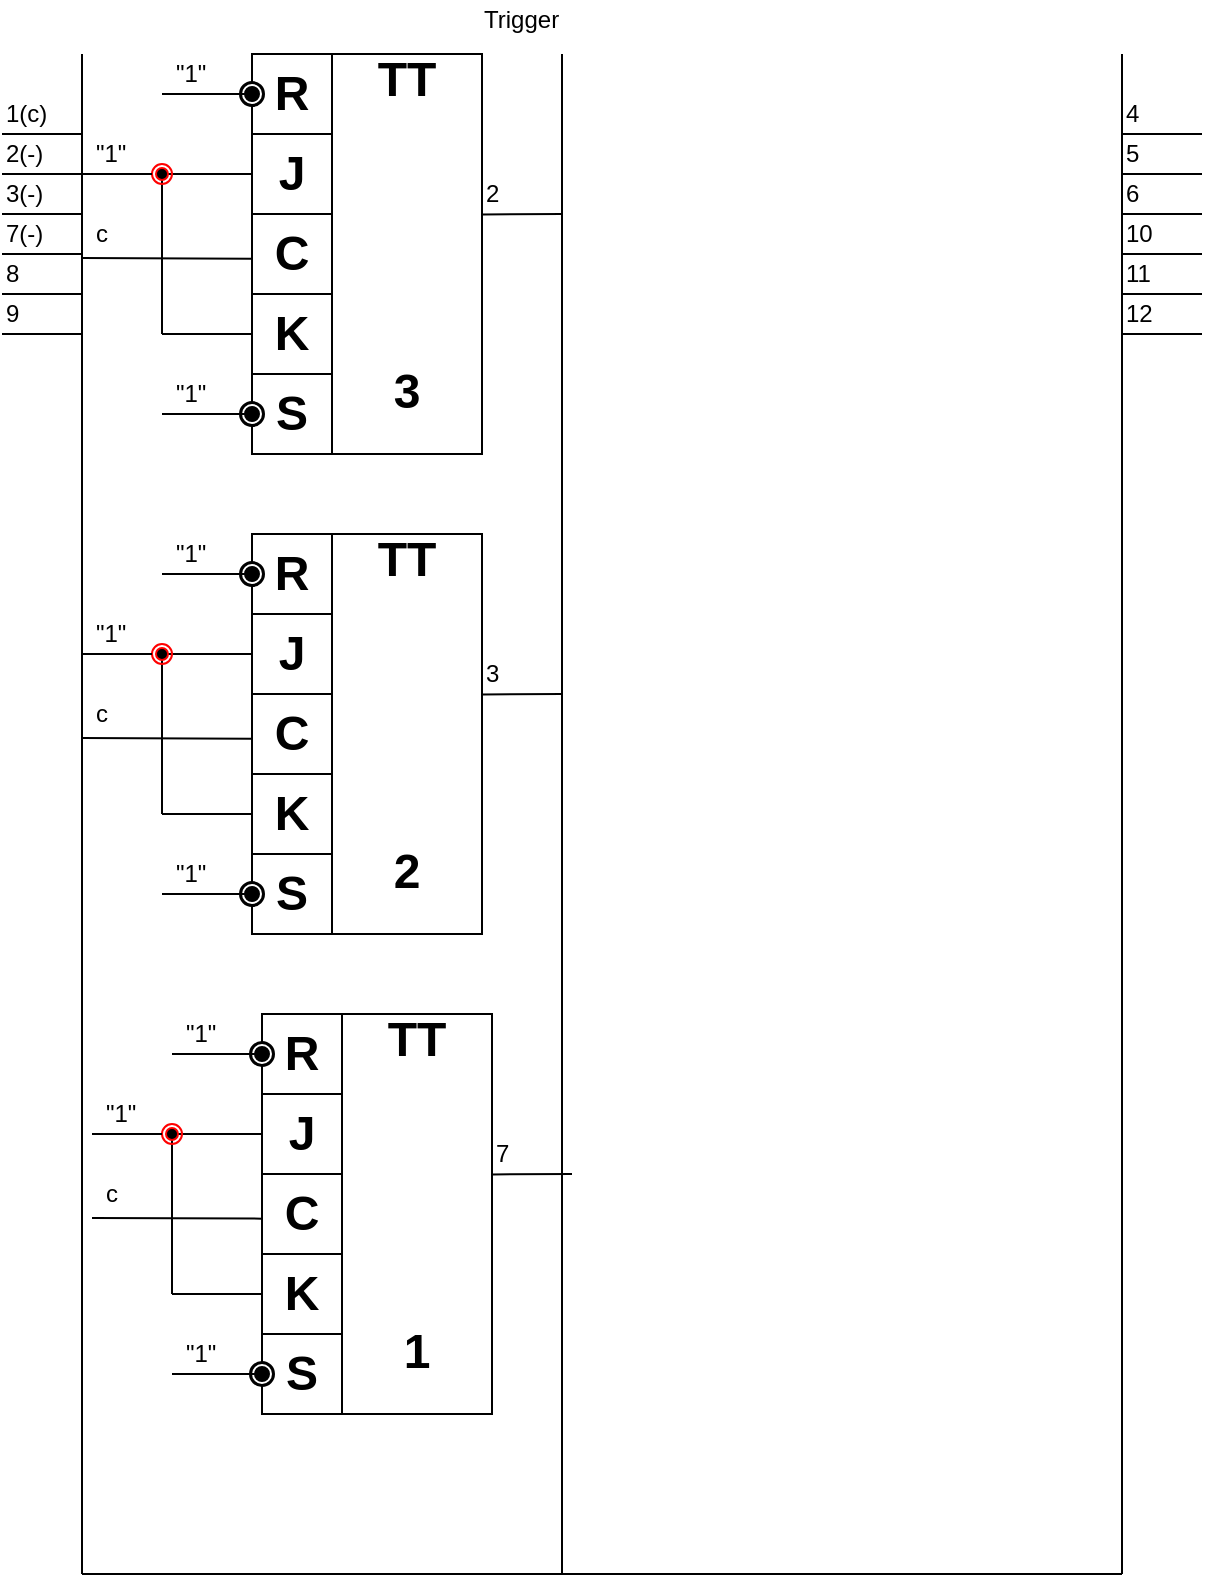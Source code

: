 <mxfile version="12.2.0" type="github" pages="1">
  <diagram name="Page-1" id="2a216829-ef6e-dabb-86c1-c78162f3ba2b">
    <mxGraphModel dx="1656" dy="860" grid="1" gridSize="10" guides="1" tooltips="1" connect="1" arrows="1" fold="1" page="1" pageScale="1" pageWidth="850" pageHeight="1100" background="#ffffff" math="0" shadow="0">
      <root>
        <mxCell id="0"/>
        <mxCell id="1" parent="0"/>
        <mxCell id="k1dP0LPrzY52dlOJO-ra-1" value="" style="endArrow=none;html=1;" parent="1" edge="1">
          <mxGeometry width="50" height="50" relative="1" as="geometry">
            <mxPoint x="80" y="800" as="sourcePoint"/>
            <mxPoint x="80" y="40" as="targetPoint"/>
          </mxGeometry>
        </mxCell>
        <mxCell id="k1dP0LPrzY52dlOJO-ra-2" value="" style="endArrow=none;html=1;" parent="1" edge="1">
          <mxGeometry width="50" height="50" relative="1" as="geometry">
            <mxPoint x="80" y="800" as="sourcePoint"/>
            <mxPoint x="600" y="800" as="targetPoint"/>
          </mxGeometry>
        </mxCell>
        <mxCell id="k1dP0LPrzY52dlOJO-ra-4" value="" style="endArrow=none;html=1;" parent="1" edge="1">
          <mxGeometry width="50" height="50" relative="1" as="geometry">
            <mxPoint x="600" y="800" as="sourcePoint"/>
            <mxPoint x="600" y="40" as="targetPoint"/>
          </mxGeometry>
        </mxCell>
        <mxCell id="k1dP0LPrzY52dlOJO-ra-5" value="Trigger&lt;br&gt;" style="text;html=1;resizable=0;points=[];autosize=1;align=left;verticalAlign=top;spacingTop=-4;" parent="1" vertex="1">
          <mxGeometry x="279" y="13" width="50" height="20" as="geometry"/>
        </mxCell>
        <mxCell id="k1dP0LPrzY52dlOJO-ra-6" value="&lt;h1 style=&quot;line-height: 80%&quot;&gt;&amp;nbsp; &amp;nbsp; &amp;nbsp; TT&lt;/h1&gt;&lt;div&gt;&lt;br&gt;&lt;/div&gt;&lt;div&gt;&lt;br&gt;&lt;/div&gt;&lt;div&gt;&lt;br&gt;&lt;/div&gt;&lt;div&gt;&lt;br&gt;&lt;/div&gt;&lt;div&gt;&lt;br&gt;&lt;/div&gt;&lt;div&gt;&amp;nbsp;&lt;/div&gt;&lt;div&gt;&lt;br&gt;&lt;/div&gt;&lt;h1&gt;&amp;nbsp; &amp;nbsp; &amp;nbsp; 3&lt;/h1&gt;&lt;div&gt;&lt;br&gt;&lt;/div&gt;" style="rounded=0;whiteSpace=wrap;html=1;" parent="1" vertex="1">
          <mxGeometry x="165" y="40" width="115" height="200" as="geometry"/>
        </mxCell>
        <mxCell id="k1dP0LPrzY52dlOJO-ra-7" value="&lt;h1&gt;R&lt;/h1&gt;" style="rounded=0;whiteSpace=wrap;html=1;" parent="1" vertex="1">
          <mxGeometry x="165" y="40" width="40" height="40" as="geometry"/>
        </mxCell>
        <mxCell id="k1dP0LPrzY52dlOJO-ra-8" value="&lt;h1&gt;J&lt;/h1&gt;" style="rounded=0;whiteSpace=wrap;html=1;" parent="1" vertex="1">
          <mxGeometry x="165" y="80" width="40" height="40" as="geometry"/>
        </mxCell>
        <mxCell id="k1dP0LPrzY52dlOJO-ra-9" value="&lt;h1&gt;C&lt;/h1&gt;" style="rounded=0;whiteSpace=wrap;html=1;" parent="1" vertex="1">
          <mxGeometry x="165" y="120" width="40" height="40" as="geometry"/>
        </mxCell>
        <mxCell id="k1dP0LPrzY52dlOJO-ra-10" value="&lt;h1&gt;K&lt;/h1&gt;" style="rounded=0;whiteSpace=wrap;html=1;" parent="1" vertex="1">
          <mxGeometry x="165" y="160" width="40" height="40" as="geometry"/>
        </mxCell>
        <mxCell id="k1dP0LPrzY52dlOJO-ra-11" value="&lt;h1&gt;S&lt;/h1&gt;" style="rounded=0;whiteSpace=wrap;html=1;" parent="1" vertex="1">
          <mxGeometry x="165" y="200" width="40" height="40" as="geometry"/>
        </mxCell>
        <mxCell id="k1dP0LPrzY52dlOJO-ra-12" value="" style="endArrow=none;html=1;entryX=0;entryY=0.5;entryDx=0;entryDy=0;" parent="1" target="k1dP0LPrzY52dlOJO-ra-8" edge="1" source="WL3TQ0erAcFO7EWSoYhy-1">
          <mxGeometry width="50" height="50" relative="1" as="geometry">
            <mxPoint x="80" y="100" as="sourcePoint"/>
            <mxPoint x="120" y="100" as="targetPoint"/>
            <Array as="points">
              <mxPoint x="120" y="100"/>
            </Array>
          </mxGeometry>
        </mxCell>
        <mxCell id="k1dP0LPrzY52dlOJO-ra-13" value="" style="shape=mxgraph.bpmn.shape;html=1;verticalLabelPosition=bottom;labelBackgroundColor=#ffffff;verticalAlign=top;align=center;perimeter=ellipsePerimeter;outlineConnect=0;outline=end;symbol=terminate;" parent="1" vertex="1">
          <mxGeometry x="160" y="55" width="10" height="10" as="geometry"/>
        </mxCell>
        <mxCell id="k1dP0LPrzY52dlOJO-ra-14" value="" style="shape=mxgraph.bpmn.shape;html=1;verticalLabelPosition=bottom;labelBackgroundColor=#ffffff;verticalAlign=top;align=center;perimeter=ellipsePerimeter;outlineConnect=0;outline=end;symbol=terminate;" parent="1" vertex="1">
          <mxGeometry x="160" y="215" width="10" height="10" as="geometry"/>
        </mxCell>
        <mxCell id="k1dP0LPrzY52dlOJO-ra-16" value="" style="endArrow=none;html=1;" parent="1" edge="1">
          <mxGeometry width="50" height="50" relative="1" as="geometry">
            <mxPoint x="120" y="180" as="sourcePoint"/>
            <mxPoint x="120" y="100" as="targetPoint"/>
          </mxGeometry>
        </mxCell>
        <mxCell id="k1dP0LPrzY52dlOJO-ra-17" value="" style="endArrow=none;html=1;entryX=0;entryY=0.5;entryDx=0;entryDy=0;" parent="1" target="k1dP0LPrzY52dlOJO-ra-10" edge="1">
          <mxGeometry width="50" height="50" relative="1" as="geometry">
            <mxPoint x="120" y="180" as="sourcePoint"/>
            <mxPoint x="120" y="100" as="targetPoint"/>
          </mxGeometry>
        </mxCell>
        <mxCell id="k1dP0LPrzY52dlOJO-ra-18" value="" style="endArrow=none;html=1;entryX=0;entryY=0.5;entryDx=0;entryDy=0;" parent="1" edge="1">
          <mxGeometry width="50" height="50" relative="1" as="geometry">
            <mxPoint x="120" y="220" as="sourcePoint"/>
            <mxPoint x="165" y="220" as="targetPoint"/>
          </mxGeometry>
        </mxCell>
        <mxCell id="k1dP0LPrzY52dlOJO-ra-19" value="&quot;1&quot;" style="text;html=1;resizable=0;points=[];autosize=1;align=left;verticalAlign=top;spacingTop=-4;" parent="1" vertex="1">
          <mxGeometry x="125" y="200" width="30" height="20" as="geometry"/>
        </mxCell>
        <mxCell id="k1dP0LPrzY52dlOJO-ra-20" value="" style="endArrow=none;html=1;entryX=0;entryY=0.5;entryDx=0;entryDy=0;" parent="1" edge="1">
          <mxGeometry width="50" height="50" relative="1" as="geometry">
            <mxPoint x="120" y="60" as="sourcePoint"/>
            <mxPoint x="165" y="60" as="targetPoint"/>
          </mxGeometry>
        </mxCell>
        <mxCell id="k1dP0LPrzY52dlOJO-ra-21" value="&quot;1&quot;" style="text;html=1;resizable=0;points=[];autosize=1;align=left;verticalAlign=top;spacingTop=-4;" parent="1" vertex="1">
          <mxGeometry x="125" y="40" width="30" height="20" as="geometry"/>
        </mxCell>
        <mxCell id="k1dP0LPrzY52dlOJO-ra-22" value="&quot;1&quot;" style="text;html=1;resizable=0;points=[];autosize=1;align=left;verticalAlign=top;spacingTop=-4;" parent="1" vertex="1">
          <mxGeometry x="85" y="80" width="30" height="20" as="geometry"/>
        </mxCell>
        <mxCell id="k1dP0LPrzY52dlOJO-ra-23" value="" style="endArrow=none;html=1;" parent="1" edge="1">
          <mxGeometry width="50" height="50" relative="1" as="geometry">
            <mxPoint x="40" y="80" as="sourcePoint"/>
            <mxPoint x="80" y="80" as="targetPoint"/>
          </mxGeometry>
        </mxCell>
        <mxCell id="k1dP0LPrzY52dlOJO-ra-24" value="" style="endArrow=none;html=1;" parent="1" edge="1">
          <mxGeometry width="50" height="50" relative="1" as="geometry">
            <mxPoint x="40" y="100" as="sourcePoint"/>
            <mxPoint x="80" y="100" as="targetPoint"/>
          </mxGeometry>
        </mxCell>
        <mxCell id="k1dP0LPrzY52dlOJO-ra-25" value="" style="endArrow=none;html=1;" parent="1" edge="1">
          <mxGeometry width="50" height="50" relative="1" as="geometry">
            <mxPoint x="40" y="120" as="sourcePoint"/>
            <mxPoint x="80" y="120" as="targetPoint"/>
          </mxGeometry>
        </mxCell>
        <mxCell id="k1dP0LPrzY52dlOJO-ra-26" value="" style="endArrow=none;html=1;" parent="1" edge="1">
          <mxGeometry width="50" height="50" relative="1" as="geometry">
            <mxPoint x="40" y="140" as="sourcePoint"/>
            <mxPoint x="80" y="140" as="targetPoint"/>
          </mxGeometry>
        </mxCell>
        <mxCell id="k1dP0LPrzY52dlOJO-ra-27" value="" style="endArrow=none;html=1;" parent="1" edge="1">
          <mxGeometry width="50" height="50" relative="1" as="geometry">
            <mxPoint x="40" y="160" as="sourcePoint"/>
            <mxPoint x="80" y="160" as="targetPoint"/>
          </mxGeometry>
        </mxCell>
        <mxCell id="k1dP0LPrzY52dlOJO-ra-28" value="" style="endArrow=none;html=1;" parent="1" edge="1">
          <mxGeometry width="50" height="50" relative="1" as="geometry">
            <mxPoint x="40" y="180.0" as="sourcePoint"/>
            <mxPoint x="80" y="180.0" as="targetPoint"/>
          </mxGeometry>
        </mxCell>
        <mxCell id="k1dP0LPrzY52dlOJO-ra-29" value="1(c)" style="text;html=1;resizable=0;points=[];autosize=1;align=left;verticalAlign=top;spacingTop=-4;" parent="1" vertex="1">
          <mxGeometry x="40" y="60" width="40" height="20" as="geometry"/>
        </mxCell>
        <mxCell id="k1dP0LPrzY52dlOJO-ra-30" value="2(-)" style="text;html=1;resizable=0;points=[];autosize=1;align=left;verticalAlign=top;spacingTop=-4;" parent="1" vertex="1">
          <mxGeometry x="40" y="80" width="30" height="20" as="geometry"/>
        </mxCell>
        <mxCell id="k1dP0LPrzY52dlOJO-ra-31" value="3(-)" style="text;html=1;resizable=0;points=[];autosize=1;align=left;verticalAlign=top;spacingTop=-4;" parent="1" vertex="1">
          <mxGeometry x="40" y="100" width="30" height="20" as="geometry"/>
        </mxCell>
        <mxCell id="k1dP0LPrzY52dlOJO-ra-32" value="7(-)" style="text;html=1;resizable=0;points=[];autosize=1;align=left;verticalAlign=top;spacingTop=-4;" parent="1" vertex="1">
          <mxGeometry x="40" y="120" width="30" height="20" as="geometry"/>
        </mxCell>
        <mxCell id="k1dP0LPrzY52dlOJO-ra-33" value="8" style="text;html=1;resizable=0;points=[];autosize=1;align=left;verticalAlign=top;spacingTop=-4;" parent="1" vertex="1">
          <mxGeometry x="40" y="140" width="20" height="20" as="geometry"/>
        </mxCell>
        <mxCell id="k1dP0LPrzY52dlOJO-ra-35" value="9" style="text;html=1;resizable=0;points=[];autosize=1;align=left;verticalAlign=top;spacingTop=-4;" parent="1" vertex="1">
          <mxGeometry x="40" y="160" width="20" height="20" as="geometry"/>
        </mxCell>
        <mxCell id="k1dP0LPrzY52dlOJO-ra-36" value="" style="endArrow=none;html=1;" parent="1" edge="1">
          <mxGeometry width="50" height="50" relative="1" as="geometry">
            <mxPoint x="600" y="80" as="sourcePoint"/>
            <mxPoint x="640" y="80" as="targetPoint"/>
          </mxGeometry>
        </mxCell>
        <mxCell id="k1dP0LPrzY52dlOJO-ra-37" value="" style="endArrow=none;html=1;" parent="1" edge="1">
          <mxGeometry width="50" height="50" relative="1" as="geometry">
            <mxPoint x="600" y="100" as="sourcePoint"/>
            <mxPoint x="640" y="100" as="targetPoint"/>
          </mxGeometry>
        </mxCell>
        <mxCell id="k1dP0LPrzY52dlOJO-ra-38" value="" style="endArrow=none;html=1;" parent="1" edge="1">
          <mxGeometry width="50" height="50" relative="1" as="geometry">
            <mxPoint x="600" y="120" as="sourcePoint"/>
            <mxPoint x="640" y="120" as="targetPoint"/>
          </mxGeometry>
        </mxCell>
        <mxCell id="k1dP0LPrzY52dlOJO-ra-39" value="" style="endArrow=none;html=1;" parent="1" edge="1">
          <mxGeometry width="50" height="50" relative="1" as="geometry">
            <mxPoint x="600" y="140" as="sourcePoint"/>
            <mxPoint x="640" y="140" as="targetPoint"/>
          </mxGeometry>
        </mxCell>
        <mxCell id="k1dP0LPrzY52dlOJO-ra-40" value="" style="endArrow=none;html=1;" parent="1" edge="1">
          <mxGeometry width="50" height="50" relative="1" as="geometry">
            <mxPoint x="600" y="160" as="sourcePoint"/>
            <mxPoint x="640" y="160" as="targetPoint"/>
          </mxGeometry>
        </mxCell>
        <mxCell id="k1dP0LPrzY52dlOJO-ra-41" value="" style="endArrow=none;html=1;" parent="1" edge="1">
          <mxGeometry width="50" height="50" relative="1" as="geometry">
            <mxPoint x="600" y="180" as="sourcePoint"/>
            <mxPoint x="640" y="180" as="targetPoint"/>
          </mxGeometry>
        </mxCell>
        <mxCell id="k1dP0LPrzY52dlOJO-ra-42" value="4" style="text;html=1;resizable=0;points=[];autosize=1;align=left;verticalAlign=top;spacingTop=-4;" parent="1" vertex="1">
          <mxGeometry x="600" y="60" width="20" height="20" as="geometry"/>
        </mxCell>
        <mxCell id="k1dP0LPrzY52dlOJO-ra-43" value="5" style="text;html=1;resizable=0;points=[];autosize=1;align=left;verticalAlign=top;spacingTop=-4;" parent="1" vertex="1">
          <mxGeometry x="600" y="80" width="20" height="20" as="geometry"/>
        </mxCell>
        <mxCell id="k1dP0LPrzY52dlOJO-ra-44" value="6" style="text;html=1;resizable=0;points=[];autosize=1;align=left;verticalAlign=top;spacingTop=-4;" parent="1" vertex="1">
          <mxGeometry x="600" y="100" width="20" height="20" as="geometry"/>
        </mxCell>
        <mxCell id="k1dP0LPrzY52dlOJO-ra-45" value="10" style="text;html=1;resizable=0;points=[];autosize=1;align=left;verticalAlign=top;spacingTop=-4;" parent="1" vertex="1">
          <mxGeometry x="600" y="120" width="30" height="20" as="geometry"/>
        </mxCell>
        <mxCell id="k1dP0LPrzY52dlOJO-ra-46" value="11" style="text;html=1;resizable=0;points=[];autosize=1;align=left;verticalAlign=top;spacingTop=-4;" parent="1" vertex="1">
          <mxGeometry x="600" y="140" width="30" height="20" as="geometry"/>
        </mxCell>
        <mxCell id="k1dP0LPrzY52dlOJO-ra-47" value="12" style="text;html=1;resizable=0;points=[];autosize=1;align=left;verticalAlign=top;spacingTop=-4;" parent="1" vertex="1">
          <mxGeometry x="600" y="160" width="30" height="20" as="geometry"/>
        </mxCell>
        <mxCell id="WL3TQ0erAcFO7EWSoYhy-1" value="" style="ellipse;html=1;shape=endState;fillColor=#000000;strokeColor=#ff0000;" vertex="1" parent="1">
          <mxGeometry x="115" y="95" width="10" height="10" as="geometry"/>
        </mxCell>
        <mxCell id="WL3TQ0erAcFO7EWSoYhy-2" value="" style="endArrow=none;html=1;entryX=0;entryY=0.5;entryDx=0;entryDy=0;" edge="1" parent="1" target="WL3TQ0erAcFO7EWSoYhy-1">
          <mxGeometry width="50" height="50" relative="1" as="geometry">
            <mxPoint x="80.0" y="100" as="sourcePoint"/>
            <mxPoint x="165" y="100" as="targetPoint"/>
            <Array as="points"/>
          </mxGeometry>
        </mxCell>
        <mxCell id="WL3TQ0erAcFO7EWSoYhy-3" value="" style="endArrow=none;html=1;entryX=0.002;entryY=0.558;entryDx=0;entryDy=0;entryPerimeter=0;" edge="1" parent="1" target="k1dP0LPrzY52dlOJO-ra-9">
          <mxGeometry width="50" height="50" relative="1" as="geometry">
            <mxPoint x="80" y="142" as="sourcePoint"/>
            <mxPoint x="150" y="110" as="targetPoint"/>
          </mxGeometry>
        </mxCell>
        <mxCell id="WL3TQ0erAcFO7EWSoYhy-4" value="c" style="text;html=1;resizable=0;points=[];autosize=1;align=left;verticalAlign=top;spacingTop=-4;" vertex="1" parent="1">
          <mxGeometry x="85" y="120" width="20" height="20" as="geometry"/>
        </mxCell>
        <mxCell id="WL3TQ0erAcFO7EWSoYhy-6" value="" style="endArrow=none;html=1;exitX=1.001;exitY=0.401;exitDx=0;exitDy=0;exitPerimeter=0;" edge="1" parent="1" source="k1dP0LPrzY52dlOJO-ra-6">
          <mxGeometry width="50" height="50" relative="1" as="geometry">
            <mxPoint x="280" y="160" as="sourcePoint"/>
            <mxPoint x="320" y="120" as="targetPoint"/>
          </mxGeometry>
        </mxCell>
        <mxCell id="WL3TQ0erAcFO7EWSoYhy-7" value="2" style="text;html=1;resizable=0;points=[];autosize=1;align=left;verticalAlign=top;spacingTop=-4;" vertex="1" parent="1">
          <mxGeometry x="280" y="100" width="20" height="20" as="geometry"/>
        </mxCell>
        <mxCell id="WL3TQ0erAcFO7EWSoYhy-8" value="" style="endArrow=none;html=1;" edge="1" parent="1">
          <mxGeometry width="50" height="50" relative="1" as="geometry">
            <mxPoint x="320" y="800" as="sourcePoint"/>
            <mxPoint x="320" y="40" as="targetPoint"/>
          </mxGeometry>
        </mxCell>
        <mxCell id="WL3TQ0erAcFO7EWSoYhy-9" value="&lt;h1 style=&quot;line-height: 80%&quot;&gt;&amp;nbsp; &amp;nbsp; &amp;nbsp; TT&lt;/h1&gt;&lt;div&gt;&lt;br&gt;&lt;/div&gt;&lt;div&gt;&lt;br&gt;&lt;/div&gt;&lt;div&gt;&lt;br&gt;&lt;/div&gt;&lt;div&gt;&lt;br&gt;&lt;/div&gt;&lt;div&gt;&lt;br&gt;&lt;/div&gt;&lt;div&gt;&lt;br&gt;&lt;/div&gt;&lt;div&gt;&lt;br&gt;&lt;/div&gt;&lt;h1&gt;&amp;nbsp; &amp;nbsp; &amp;nbsp; 2&lt;/h1&gt;&lt;div&gt;&lt;br&gt;&lt;/div&gt;" style="rounded=0;whiteSpace=wrap;html=1;" vertex="1" parent="1">
          <mxGeometry x="165" y="280" width="115" height="200" as="geometry"/>
        </mxCell>
        <mxCell id="WL3TQ0erAcFO7EWSoYhy-10" value="&lt;h1&gt;R&lt;/h1&gt;" style="rounded=0;whiteSpace=wrap;html=1;" vertex="1" parent="1">
          <mxGeometry x="165" y="280" width="40" height="40" as="geometry"/>
        </mxCell>
        <mxCell id="WL3TQ0erAcFO7EWSoYhy-11" value="&lt;h1&gt;J&lt;/h1&gt;" style="rounded=0;whiteSpace=wrap;html=1;" vertex="1" parent="1">
          <mxGeometry x="165" y="320" width="40" height="40" as="geometry"/>
        </mxCell>
        <mxCell id="WL3TQ0erAcFO7EWSoYhy-12" value="&lt;h1&gt;C&lt;/h1&gt;" style="rounded=0;whiteSpace=wrap;html=1;" vertex="1" parent="1">
          <mxGeometry x="165" y="360" width="40" height="40" as="geometry"/>
        </mxCell>
        <mxCell id="WL3TQ0erAcFO7EWSoYhy-13" value="&lt;h1&gt;K&lt;/h1&gt;" style="rounded=0;whiteSpace=wrap;html=1;" vertex="1" parent="1">
          <mxGeometry x="165" y="400" width="40" height="40" as="geometry"/>
        </mxCell>
        <mxCell id="WL3TQ0erAcFO7EWSoYhy-14" value="&lt;h1&gt;S&lt;/h1&gt;" style="rounded=0;whiteSpace=wrap;html=1;" vertex="1" parent="1">
          <mxGeometry x="165" y="440" width="40" height="40" as="geometry"/>
        </mxCell>
        <mxCell id="WL3TQ0erAcFO7EWSoYhy-15" value="" style="endArrow=none;html=1;entryX=0;entryY=0.5;entryDx=0;entryDy=0;" edge="1" source="WL3TQ0erAcFO7EWSoYhy-25" target="WL3TQ0erAcFO7EWSoYhy-11" parent="1">
          <mxGeometry width="50" height="50" relative="1" as="geometry">
            <mxPoint x="80" y="340" as="sourcePoint"/>
            <mxPoint x="120" y="340" as="targetPoint"/>
            <Array as="points">
              <mxPoint x="120" y="340"/>
            </Array>
          </mxGeometry>
        </mxCell>
        <mxCell id="WL3TQ0erAcFO7EWSoYhy-16" value="" style="shape=mxgraph.bpmn.shape;html=1;verticalLabelPosition=bottom;labelBackgroundColor=#ffffff;verticalAlign=top;align=center;perimeter=ellipsePerimeter;outlineConnect=0;outline=end;symbol=terminate;" vertex="1" parent="1">
          <mxGeometry x="160" y="295" width="10" height="10" as="geometry"/>
        </mxCell>
        <mxCell id="WL3TQ0erAcFO7EWSoYhy-17" value="" style="shape=mxgraph.bpmn.shape;html=1;verticalLabelPosition=bottom;labelBackgroundColor=#ffffff;verticalAlign=top;align=center;perimeter=ellipsePerimeter;outlineConnect=0;outline=end;symbol=terminate;" vertex="1" parent="1">
          <mxGeometry x="160" y="455" width="10" height="10" as="geometry"/>
        </mxCell>
        <mxCell id="WL3TQ0erAcFO7EWSoYhy-18" value="" style="endArrow=none;html=1;" edge="1" parent="1">
          <mxGeometry width="50" height="50" relative="1" as="geometry">
            <mxPoint x="120" y="420" as="sourcePoint"/>
            <mxPoint x="120" y="340" as="targetPoint"/>
          </mxGeometry>
        </mxCell>
        <mxCell id="WL3TQ0erAcFO7EWSoYhy-19" value="" style="endArrow=none;html=1;entryX=0;entryY=0.5;entryDx=0;entryDy=0;" edge="1" target="WL3TQ0erAcFO7EWSoYhy-13" parent="1">
          <mxGeometry width="50" height="50" relative="1" as="geometry">
            <mxPoint x="120" y="420" as="sourcePoint"/>
            <mxPoint x="120" y="340" as="targetPoint"/>
          </mxGeometry>
        </mxCell>
        <mxCell id="WL3TQ0erAcFO7EWSoYhy-20" value="" style="endArrow=none;html=1;entryX=0;entryY=0.5;entryDx=0;entryDy=0;" edge="1" parent="1">
          <mxGeometry width="50" height="50" relative="1" as="geometry">
            <mxPoint x="120" y="460" as="sourcePoint"/>
            <mxPoint x="165" y="460" as="targetPoint"/>
          </mxGeometry>
        </mxCell>
        <mxCell id="WL3TQ0erAcFO7EWSoYhy-21" value="&quot;1&quot;" style="text;html=1;resizable=0;points=[];autosize=1;align=left;verticalAlign=top;spacingTop=-4;" vertex="1" parent="1">
          <mxGeometry x="125" y="440" width="30" height="20" as="geometry"/>
        </mxCell>
        <mxCell id="WL3TQ0erAcFO7EWSoYhy-22" value="" style="endArrow=none;html=1;entryX=0;entryY=0.5;entryDx=0;entryDy=0;" edge="1" parent="1">
          <mxGeometry width="50" height="50" relative="1" as="geometry">
            <mxPoint x="120" y="300" as="sourcePoint"/>
            <mxPoint x="165" y="300" as="targetPoint"/>
          </mxGeometry>
        </mxCell>
        <mxCell id="WL3TQ0erAcFO7EWSoYhy-23" value="&quot;1&quot;" style="text;html=1;resizable=0;points=[];autosize=1;align=left;verticalAlign=top;spacingTop=-4;" vertex="1" parent="1">
          <mxGeometry x="125" y="280" width="30" height="20" as="geometry"/>
        </mxCell>
        <mxCell id="WL3TQ0erAcFO7EWSoYhy-24" value="&quot;1&quot;" style="text;html=1;resizable=0;points=[];autosize=1;align=left;verticalAlign=top;spacingTop=-4;" vertex="1" parent="1">
          <mxGeometry x="85" y="320" width="30" height="20" as="geometry"/>
        </mxCell>
        <mxCell id="WL3TQ0erAcFO7EWSoYhy-25" value="" style="ellipse;html=1;shape=endState;fillColor=#000000;strokeColor=#ff0000;" vertex="1" parent="1">
          <mxGeometry x="115" y="335" width="10" height="10" as="geometry"/>
        </mxCell>
        <mxCell id="WL3TQ0erAcFO7EWSoYhy-26" value="" style="endArrow=none;html=1;entryX=0;entryY=0.5;entryDx=0;entryDy=0;" edge="1" target="WL3TQ0erAcFO7EWSoYhy-25" parent="1">
          <mxGeometry width="50" height="50" relative="1" as="geometry">
            <mxPoint x="80" y="340" as="sourcePoint"/>
            <mxPoint x="165" y="340" as="targetPoint"/>
            <Array as="points"/>
          </mxGeometry>
        </mxCell>
        <mxCell id="WL3TQ0erAcFO7EWSoYhy-27" value="" style="endArrow=none;html=1;entryX=0.002;entryY=0.558;entryDx=0;entryDy=0;entryPerimeter=0;" edge="1" target="WL3TQ0erAcFO7EWSoYhy-12" parent="1">
          <mxGeometry width="50" height="50" relative="1" as="geometry">
            <mxPoint x="80" y="382" as="sourcePoint"/>
            <mxPoint x="150" y="350" as="targetPoint"/>
          </mxGeometry>
        </mxCell>
        <mxCell id="WL3TQ0erAcFO7EWSoYhy-28" value="c" style="text;html=1;resizable=0;points=[];autosize=1;align=left;verticalAlign=top;spacingTop=-4;" vertex="1" parent="1">
          <mxGeometry x="85" y="360" width="20" height="20" as="geometry"/>
        </mxCell>
        <mxCell id="WL3TQ0erAcFO7EWSoYhy-29" value="" style="endArrow=none;html=1;exitX=1.001;exitY=0.401;exitDx=0;exitDy=0;exitPerimeter=0;" edge="1" source="WL3TQ0erAcFO7EWSoYhy-9" parent="1">
          <mxGeometry width="50" height="50" relative="1" as="geometry">
            <mxPoint x="280" y="400" as="sourcePoint"/>
            <mxPoint x="320" y="360" as="targetPoint"/>
          </mxGeometry>
        </mxCell>
        <mxCell id="WL3TQ0erAcFO7EWSoYhy-30" value="3" style="text;html=1;resizable=0;points=[];autosize=1;align=left;verticalAlign=top;spacingTop=-4;" vertex="1" parent="1">
          <mxGeometry x="280" y="340" width="20" height="20" as="geometry"/>
        </mxCell>
        <mxCell id="WL3TQ0erAcFO7EWSoYhy-31" value="&lt;h1 style=&quot;line-height: 80%&quot;&gt;&amp;nbsp; &amp;nbsp; &amp;nbsp; TT&lt;/h1&gt;&lt;div&gt;&lt;br&gt;&lt;/div&gt;&lt;div&gt;&lt;br&gt;&lt;/div&gt;&lt;div&gt;&lt;br&gt;&lt;/div&gt;&lt;div&gt;&lt;br&gt;&lt;/div&gt;&lt;div&gt;&lt;br&gt;&lt;/div&gt;&lt;div&gt;&lt;br&gt;&lt;/div&gt;&lt;div&gt;&lt;br&gt;&lt;/div&gt;&lt;h1&gt;&amp;nbsp; &amp;nbsp; &amp;nbsp; 1&lt;/h1&gt;&lt;div&gt;&lt;br&gt;&lt;/div&gt;" style="rounded=0;whiteSpace=wrap;html=1;" vertex="1" parent="1">
          <mxGeometry x="170" y="520" width="115" height="200" as="geometry"/>
        </mxCell>
        <mxCell id="WL3TQ0erAcFO7EWSoYhy-32" value="&lt;h1&gt;R&lt;/h1&gt;" style="rounded=0;whiteSpace=wrap;html=1;" vertex="1" parent="1">
          <mxGeometry x="170" y="520" width="40" height="40" as="geometry"/>
        </mxCell>
        <mxCell id="WL3TQ0erAcFO7EWSoYhy-33" value="&lt;h1&gt;J&lt;/h1&gt;" style="rounded=0;whiteSpace=wrap;html=1;" vertex="1" parent="1">
          <mxGeometry x="170" y="560" width="40" height="40" as="geometry"/>
        </mxCell>
        <mxCell id="WL3TQ0erAcFO7EWSoYhy-34" value="&lt;h1&gt;C&lt;/h1&gt;" style="rounded=0;whiteSpace=wrap;html=1;" vertex="1" parent="1">
          <mxGeometry x="170" y="600" width="40" height="40" as="geometry"/>
        </mxCell>
        <mxCell id="WL3TQ0erAcFO7EWSoYhy-35" value="&lt;h1&gt;K&lt;/h1&gt;" style="rounded=0;whiteSpace=wrap;html=1;" vertex="1" parent="1">
          <mxGeometry x="170" y="640" width="40" height="40" as="geometry"/>
        </mxCell>
        <mxCell id="WL3TQ0erAcFO7EWSoYhy-36" value="&lt;h1&gt;S&lt;/h1&gt;" style="rounded=0;whiteSpace=wrap;html=1;" vertex="1" parent="1">
          <mxGeometry x="170" y="680" width="40" height="40" as="geometry"/>
        </mxCell>
        <mxCell id="WL3TQ0erAcFO7EWSoYhy-37" value="" style="endArrow=none;html=1;entryX=0;entryY=0.5;entryDx=0;entryDy=0;" edge="1" source="WL3TQ0erAcFO7EWSoYhy-47" target="WL3TQ0erAcFO7EWSoYhy-33" parent="1">
          <mxGeometry width="50" height="50" relative="1" as="geometry">
            <mxPoint x="85" y="580" as="sourcePoint"/>
            <mxPoint x="125" y="580" as="targetPoint"/>
            <Array as="points">
              <mxPoint x="125" y="580"/>
            </Array>
          </mxGeometry>
        </mxCell>
        <mxCell id="WL3TQ0erAcFO7EWSoYhy-38" value="" style="shape=mxgraph.bpmn.shape;html=1;verticalLabelPosition=bottom;labelBackgroundColor=#ffffff;verticalAlign=top;align=center;perimeter=ellipsePerimeter;outlineConnect=0;outline=end;symbol=terminate;" vertex="1" parent="1">
          <mxGeometry x="165" y="535" width="10" height="10" as="geometry"/>
        </mxCell>
        <mxCell id="WL3TQ0erAcFO7EWSoYhy-39" value="" style="shape=mxgraph.bpmn.shape;html=1;verticalLabelPosition=bottom;labelBackgroundColor=#ffffff;verticalAlign=top;align=center;perimeter=ellipsePerimeter;outlineConnect=0;outline=end;symbol=terminate;" vertex="1" parent="1">
          <mxGeometry x="165" y="695" width="10" height="10" as="geometry"/>
        </mxCell>
        <mxCell id="WL3TQ0erAcFO7EWSoYhy-40" value="" style="endArrow=none;html=1;" edge="1" parent="1">
          <mxGeometry width="50" height="50" relative="1" as="geometry">
            <mxPoint x="125" y="660" as="sourcePoint"/>
            <mxPoint x="125" y="580" as="targetPoint"/>
          </mxGeometry>
        </mxCell>
        <mxCell id="WL3TQ0erAcFO7EWSoYhy-41" value="" style="endArrow=none;html=1;entryX=0;entryY=0.5;entryDx=0;entryDy=0;" edge="1" target="WL3TQ0erAcFO7EWSoYhy-35" parent="1">
          <mxGeometry width="50" height="50" relative="1" as="geometry">
            <mxPoint x="125" y="660" as="sourcePoint"/>
            <mxPoint x="125" y="580" as="targetPoint"/>
          </mxGeometry>
        </mxCell>
        <mxCell id="WL3TQ0erAcFO7EWSoYhy-42" value="" style="endArrow=none;html=1;entryX=0;entryY=0.5;entryDx=0;entryDy=0;" edge="1" parent="1">
          <mxGeometry width="50" height="50" relative="1" as="geometry">
            <mxPoint x="125" y="700" as="sourcePoint"/>
            <mxPoint x="170" y="700" as="targetPoint"/>
          </mxGeometry>
        </mxCell>
        <mxCell id="WL3TQ0erAcFO7EWSoYhy-43" value="&quot;1&quot;" style="text;html=1;resizable=0;points=[];autosize=1;align=left;verticalAlign=top;spacingTop=-4;" vertex="1" parent="1">
          <mxGeometry x="130" y="680" width="30" height="20" as="geometry"/>
        </mxCell>
        <mxCell id="WL3TQ0erAcFO7EWSoYhy-44" value="" style="endArrow=none;html=1;entryX=0;entryY=0.5;entryDx=0;entryDy=0;" edge="1" parent="1">
          <mxGeometry width="50" height="50" relative="1" as="geometry">
            <mxPoint x="125" y="540" as="sourcePoint"/>
            <mxPoint x="170" y="540" as="targetPoint"/>
          </mxGeometry>
        </mxCell>
        <mxCell id="WL3TQ0erAcFO7EWSoYhy-45" value="&quot;1&quot;" style="text;html=1;resizable=0;points=[];autosize=1;align=left;verticalAlign=top;spacingTop=-4;" vertex="1" parent="1">
          <mxGeometry x="130" y="520" width="30" height="20" as="geometry"/>
        </mxCell>
        <mxCell id="WL3TQ0erAcFO7EWSoYhy-46" value="&quot;1&quot;" style="text;html=1;resizable=0;points=[];autosize=1;align=left;verticalAlign=top;spacingTop=-4;" vertex="1" parent="1">
          <mxGeometry x="90" y="560" width="30" height="20" as="geometry"/>
        </mxCell>
        <mxCell id="WL3TQ0erAcFO7EWSoYhy-47" value="" style="ellipse;html=1;shape=endState;fillColor=#000000;strokeColor=#ff0000;" vertex="1" parent="1">
          <mxGeometry x="120" y="575" width="10" height="10" as="geometry"/>
        </mxCell>
        <mxCell id="WL3TQ0erAcFO7EWSoYhy-48" value="" style="endArrow=none;html=1;entryX=0;entryY=0.5;entryDx=0;entryDy=0;" edge="1" target="WL3TQ0erAcFO7EWSoYhy-47" parent="1">
          <mxGeometry width="50" height="50" relative="1" as="geometry">
            <mxPoint x="85" y="580" as="sourcePoint"/>
            <mxPoint x="170" y="580" as="targetPoint"/>
            <Array as="points"/>
          </mxGeometry>
        </mxCell>
        <mxCell id="WL3TQ0erAcFO7EWSoYhy-49" value="" style="endArrow=none;html=1;entryX=0.002;entryY=0.558;entryDx=0;entryDy=0;entryPerimeter=0;" edge="1" target="WL3TQ0erAcFO7EWSoYhy-34" parent="1">
          <mxGeometry width="50" height="50" relative="1" as="geometry">
            <mxPoint x="85" y="622" as="sourcePoint"/>
            <mxPoint x="155" y="590" as="targetPoint"/>
          </mxGeometry>
        </mxCell>
        <mxCell id="WL3TQ0erAcFO7EWSoYhy-50" value="c" style="text;html=1;resizable=0;points=[];autosize=1;align=left;verticalAlign=top;spacingTop=-4;" vertex="1" parent="1">
          <mxGeometry x="90" y="600" width="20" height="20" as="geometry"/>
        </mxCell>
        <mxCell id="WL3TQ0erAcFO7EWSoYhy-51" value="" style="endArrow=none;html=1;exitX=1.001;exitY=0.401;exitDx=0;exitDy=0;exitPerimeter=0;" edge="1" source="WL3TQ0erAcFO7EWSoYhy-31" parent="1">
          <mxGeometry width="50" height="50" relative="1" as="geometry">
            <mxPoint x="285" y="640" as="sourcePoint"/>
            <mxPoint x="325" y="600" as="targetPoint"/>
          </mxGeometry>
        </mxCell>
        <mxCell id="WL3TQ0erAcFO7EWSoYhy-52" value="7" style="text;html=1;resizable=0;points=[];autosize=1;align=left;verticalAlign=top;spacingTop=-4;" vertex="1" parent="1">
          <mxGeometry x="285" y="580" width="20" height="20" as="geometry"/>
        </mxCell>
      </root>
    </mxGraphModel>
  </diagram>
</mxfile>
